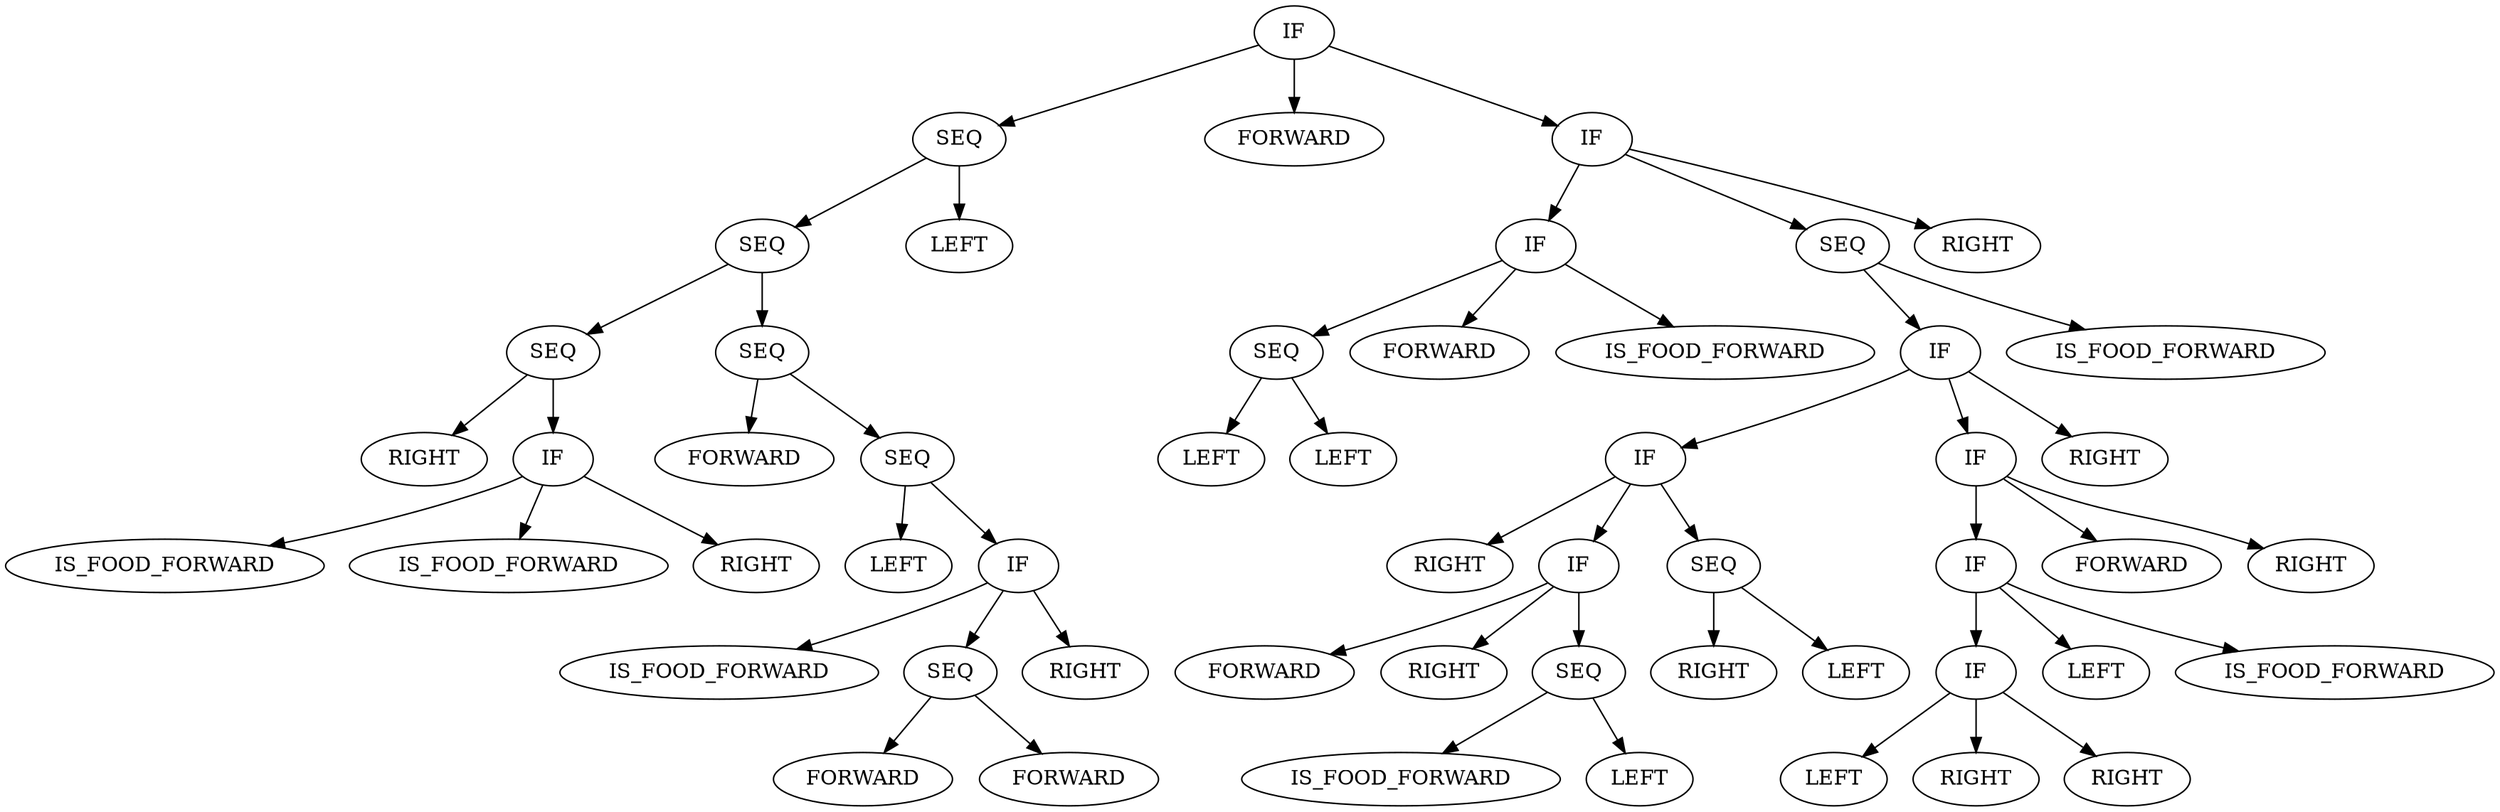 digraph G{
	0[label = IF]
	0 -> 1
	0 -> 20
	0 -> 21
	1[label = SEQ]
	1 -> 2
	1 -> 19
	2[label = SEQ]
	2 -> 3
	2 -> 9
	3[label = SEQ]
	3 -> 4
	3 -> 5
	4[label = RIGHT]
	5[label = IF]
	5 -> 6
	5 -> 7
	5 -> 8
	6[label = IS_FOOD_FORWARD]
	7[label = IS_FOOD_FORWARD]
	8[label = RIGHT]
	9[label = SEQ]
	9 -> 10
	9 -> 11
	10[label = FORWARD]
	11[label = SEQ]
	11 -> 12
	11 -> 13
	12[label = LEFT]
	13[label = IF]
	13 -> 14
	13 -> 15
	13 -> 18
	14[label = IS_FOOD_FORWARD]
	15[label = SEQ]
	15 -> 16
	15 -> 17
	16[label = FORWARD]
	17[label = FORWARD]
	18[label = RIGHT]
	19[label = LEFT]
	20[label = FORWARD]
	21[label = IF]
	21 -> 22
	21 -> 28
	21 -> 53
	22[label = IF]
	22 -> 23
	22 -> 26
	22 -> 27
	23[label = SEQ]
	23 -> 24
	23 -> 25
	24[label = LEFT]
	25[label = LEFT]
	26[label = FORWARD]
	27[label = IS_FOOD_FORWARD]
	28[label = SEQ]
	28 -> 29
	28 -> 52
	29[label = IF]
	29 -> 30
	29 -> 41
	29 -> 51
	30[label = IF]
	30 -> 31
	30 -> 32
	30 -> 38
	31[label = RIGHT]
	32[label = IF]
	32 -> 33
	32 -> 34
	32 -> 35
	33[label = FORWARD]
	34[label = RIGHT]
	35[label = SEQ]
	35 -> 36
	35 -> 37
	36[label = IS_FOOD_FORWARD]
	37[label = LEFT]
	38[label = SEQ]
	38 -> 39
	38 -> 40
	39[label = RIGHT]
	40[label = LEFT]
	41[label = IF]
	41 -> 42
	41 -> 49
	41 -> 50
	42[label = IF]
	42 -> 43
	42 -> 47
	42 -> 48
	43[label = IF]
	43 -> 44
	43 -> 45
	43 -> 46
	44[label = LEFT]
	45[label = RIGHT]
	46[label = RIGHT]
	47[label = LEFT]
	48[label = IS_FOOD_FORWARD]
	49[label = FORWARD]
	50[label = RIGHT]
	51[label = RIGHT]
	52[label = IS_FOOD_FORWARD]
	53[label = RIGHT]
}